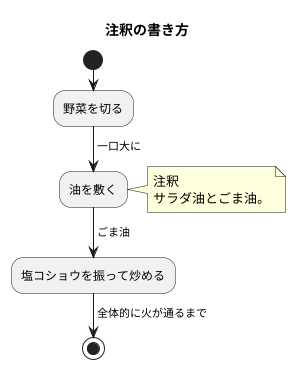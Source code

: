 @startuml 注釈
title 注釈の書き方
start
:野菜を切る;
-> 一口大に;
:油を敷く;
-> ごま油;
note right
注釈
サラダ油とごま油。
end note
:塩コショウを振って炒める;
-> 全体的に火が通るまで;
stop
@enduml